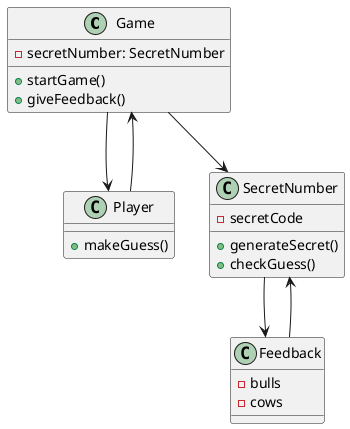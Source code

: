 @startuml

class Game {
    - secretNumber: SecretNumber
    + startGame()
    + giveFeedback()
}

class Player {
    + makeGuess()
}

class SecretNumber {
    - secretCode
    + generateSecret()
    + checkGuess()
}

class Feedback {
    - bulls
    - cows
}

Game --> SecretNumber
Game --> Player
SecretNumber --> Feedback
Player --> Game
Feedback --> SecretNumber

@enduml
